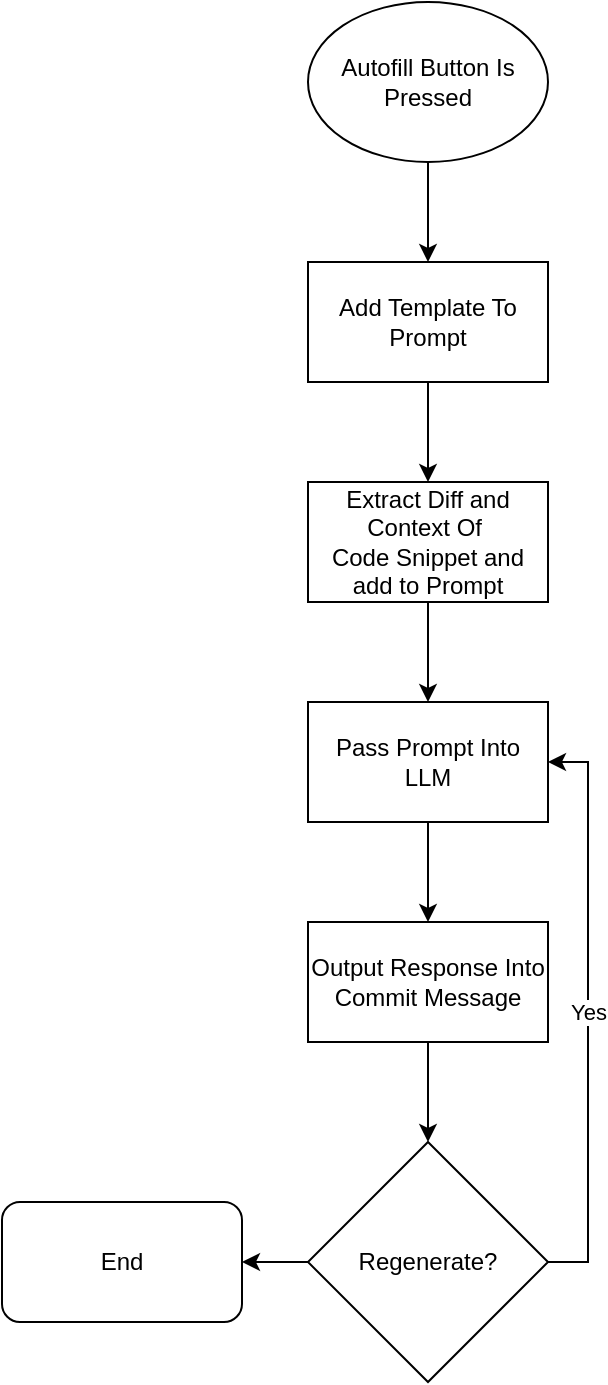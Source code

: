 <mxfile version="22.0.8" type="github">
  <diagram id="C5RBs43oDa-KdzZeNtuy" name="Page-1">
    <mxGraphModel dx="1134" dy="719" grid="1" gridSize="10" guides="1" tooltips="1" connect="1" arrows="1" fold="1" page="1" pageScale="1" pageWidth="827" pageHeight="1169" math="0" shadow="0">
      <root>
        <mxCell id="WIyWlLk6GJQsqaUBKTNV-0" />
        <mxCell id="WIyWlLk6GJQsqaUBKTNV-1" parent="WIyWlLk6GJQsqaUBKTNV-0" />
        <mxCell id="w326ERbkMBlEwJPc8t_W-11" style="edgeStyle=orthogonalEdgeStyle;rounded=0;orthogonalLoop=1;jettySize=auto;html=1;exitX=0.5;exitY=1;exitDx=0;exitDy=0;entryX=0.5;entryY=0;entryDx=0;entryDy=0;" edge="1" parent="WIyWlLk6GJQsqaUBKTNV-1" source="w326ERbkMBlEwJPc8t_W-0" target="w326ERbkMBlEwJPc8t_W-10">
          <mxGeometry relative="1" as="geometry" />
        </mxCell>
        <mxCell id="w326ERbkMBlEwJPc8t_W-0" value="Autofill Button Is Pressed" style="ellipse;whiteSpace=wrap;html=1;" vertex="1" parent="WIyWlLk6GJQsqaUBKTNV-1">
          <mxGeometry x="293" y="80" width="120" height="80" as="geometry" />
        </mxCell>
        <mxCell id="w326ERbkMBlEwJPc8t_W-9" style="edgeStyle=orthogonalEdgeStyle;rounded=0;orthogonalLoop=1;jettySize=auto;html=1;exitX=0.5;exitY=1;exitDx=0;exitDy=0;entryX=0.5;entryY=0;entryDx=0;entryDy=0;" edge="1" parent="WIyWlLk6GJQsqaUBKTNV-1" source="w326ERbkMBlEwJPc8t_W-3" target="w326ERbkMBlEwJPc8t_W-8">
          <mxGeometry relative="1" as="geometry" />
        </mxCell>
        <mxCell id="w326ERbkMBlEwJPc8t_W-3" value="Extract Diff and Context Of&amp;nbsp;&lt;br&gt;Code Snippet and add to Prompt" style="whiteSpace=wrap;html=1;" vertex="1" parent="WIyWlLk6GJQsqaUBKTNV-1">
          <mxGeometry x="293" y="320" width="120" height="60" as="geometry" />
        </mxCell>
        <mxCell id="w326ERbkMBlEwJPc8t_W-14" style="edgeStyle=orthogonalEdgeStyle;rounded=0;orthogonalLoop=1;jettySize=auto;html=1;exitX=0.5;exitY=1;exitDx=0;exitDy=0;entryX=0.5;entryY=0;entryDx=0;entryDy=0;" edge="1" parent="WIyWlLk6GJQsqaUBKTNV-1" source="w326ERbkMBlEwJPc8t_W-8" target="w326ERbkMBlEwJPc8t_W-13">
          <mxGeometry relative="1" as="geometry" />
        </mxCell>
        <mxCell id="w326ERbkMBlEwJPc8t_W-8" value="Pass Prompt Into LLM" style="rounded=0;whiteSpace=wrap;html=1;" vertex="1" parent="WIyWlLk6GJQsqaUBKTNV-1">
          <mxGeometry x="293" y="430" width="120" height="60" as="geometry" />
        </mxCell>
        <mxCell id="w326ERbkMBlEwJPc8t_W-12" style="edgeStyle=orthogonalEdgeStyle;rounded=0;orthogonalLoop=1;jettySize=auto;html=1;exitX=0.5;exitY=1;exitDx=0;exitDy=0;entryX=0.5;entryY=0;entryDx=0;entryDy=0;" edge="1" parent="WIyWlLk6GJQsqaUBKTNV-1" source="w326ERbkMBlEwJPc8t_W-10" target="w326ERbkMBlEwJPc8t_W-3">
          <mxGeometry relative="1" as="geometry" />
        </mxCell>
        <mxCell id="w326ERbkMBlEwJPc8t_W-10" value="Add Template To Prompt" style="rounded=0;whiteSpace=wrap;html=1;" vertex="1" parent="WIyWlLk6GJQsqaUBKTNV-1">
          <mxGeometry x="293" y="210" width="120" height="60" as="geometry" />
        </mxCell>
        <mxCell id="w326ERbkMBlEwJPc8t_W-16" style="edgeStyle=orthogonalEdgeStyle;rounded=0;orthogonalLoop=1;jettySize=auto;html=1;exitX=0.5;exitY=1;exitDx=0;exitDy=0;entryX=0.5;entryY=0;entryDx=0;entryDy=0;" edge="1" parent="WIyWlLk6GJQsqaUBKTNV-1" source="w326ERbkMBlEwJPc8t_W-13" target="w326ERbkMBlEwJPc8t_W-15">
          <mxGeometry relative="1" as="geometry" />
        </mxCell>
        <mxCell id="w326ERbkMBlEwJPc8t_W-13" value="Output Response Into Commit Message" style="rounded=0;whiteSpace=wrap;html=1;" vertex="1" parent="WIyWlLk6GJQsqaUBKTNV-1">
          <mxGeometry x="293" y="540" width="120" height="60" as="geometry" />
        </mxCell>
        <mxCell id="w326ERbkMBlEwJPc8t_W-19" value="Yes" style="edgeStyle=orthogonalEdgeStyle;rounded=0;orthogonalLoop=1;jettySize=auto;html=1;exitX=1;exitY=0.5;exitDx=0;exitDy=0;entryX=1;entryY=0.5;entryDx=0;entryDy=0;" edge="1" parent="WIyWlLk6GJQsqaUBKTNV-1" source="w326ERbkMBlEwJPc8t_W-15" target="w326ERbkMBlEwJPc8t_W-8">
          <mxGeometry relative="1" as="geometry">
            <mxPoint x="490" y="580" as="targetPoint" />
          </mxGeometry>
        </mxCell>
        <mxCell id="w326ERbkMBlEwJPc8t_W-24" style="edgeStyle=orthogonalEdgeStyle;rounded=0;orthogonalLoop=1;jettySize=auto;html=1;exitX=0;exitY=0.5;exitDx=0;exitDy=0;entryX=1;entryY=0.5;entryDx=0;entryDy=0;" edge="1" parent="WIyWlLk6GJQsqaUBKTNV-1" source="w326ERbkMBlEwJPc8t_W-15" target="w326ERbkMBlEwJPc8t_W-23">
          <mxGeometry relative="1" as="geometry" />
        </mxCell>
        <mxCell id="w326ERbkMBlEwJPc8t_W-15" value="Regenerate?" style="rhombus;whiteSpace=wrap;html=1;" vertex="1" parent="WIyWlLk6GJQsqaUBKTNV-1">
          <mxGeometry x="293" y="650" width="120" height="120" as="geometry" />
        </mxCell>
        <mxCell id="w326ERbkMBlEwJPc8t_W-23" value="End" style="rounded=1;whiteSpace=wrap;html=1;" vertex="1" parent="WIyWlLk6GJQsqaUBKTNV-1">
          <mxGeometry x="140" y="680" width="120" height="60" as="geometry" />
        </mxCell>
      </root>
    </mxGraphModel>
  </diagram>
</mxfile>
